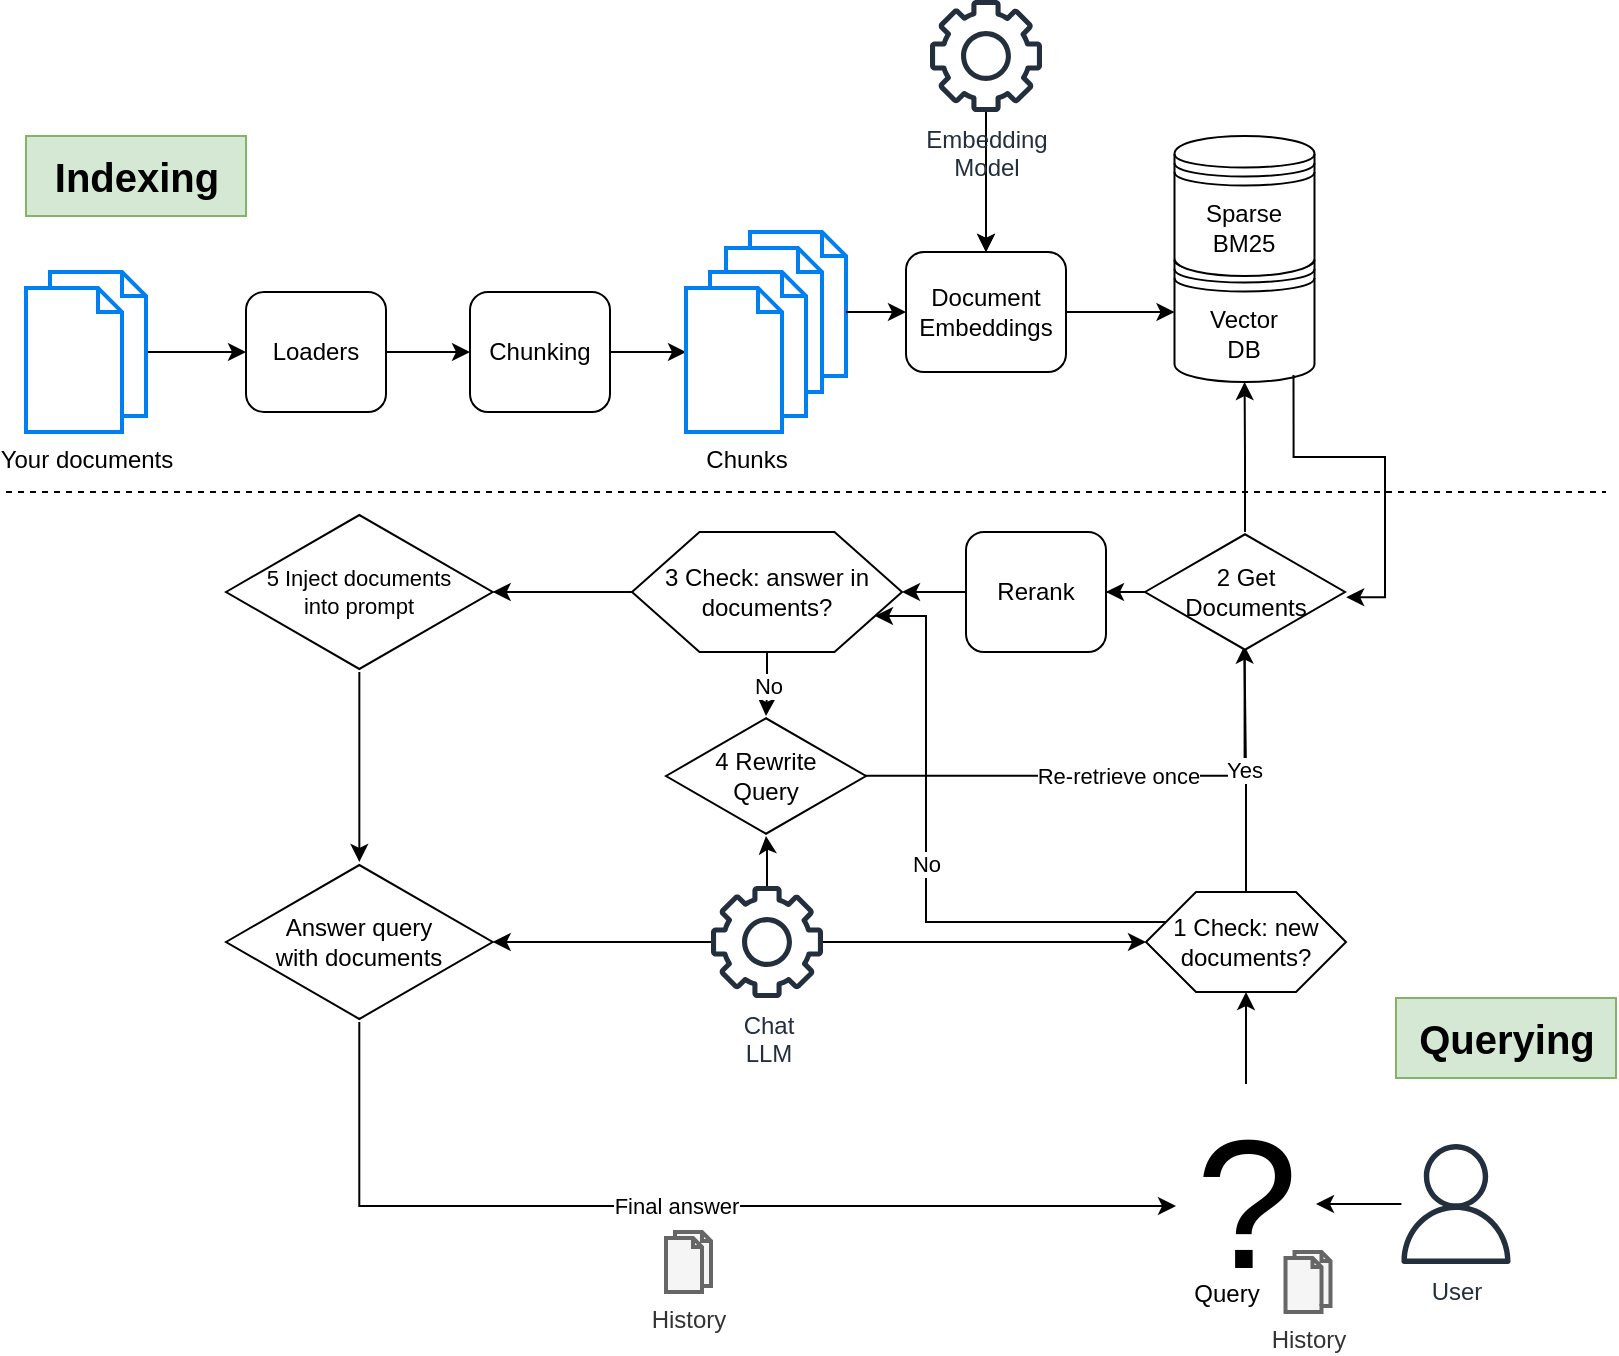 <mxfile version="24.6.3" type="device">
  <diagram name="Page-1" id="7csyN0cyG2ocL0HD3IHv">
    <mxGraphModel dx="1434" dy="1846" grid="1" gridSize="10" guides="1" tooltips="1" connect="1" arrows="1" fold="1" page="1" pageScale="1" pageWidth="850" pageHeight="1100" math="0" shadow="0">
      <root>
        <mxCell id="0" />
        <mxCell id="1" parent="0" />
        <mxCell id="njQcOx4c6HiZkvVS5jOr-52" value="Re-retrieve once" style="edgeStyle=orthogonalEdgeStyle;rounded=0;orthogonalLoop=1;jettySize=auto;html=1;exitX=0.996;exitY=0.498;exitDx=0;exitDy=0;exitPerimeter=0;entryX=0.498;entryY=0.97;entryDx=0;entryDy=0;entryPerimeter=0;endArrow=none;endFill=0;" edge="1" parent="1" source="njQcOx4c6HiZkvVS5jOr-49" target="njQcOx4c6HiZkvVS5jOr-44">
          <mxGeometry relative="1" as="geometry">
            <mxPoint x="451" y="332" as="sourcePoint" />
            <mxPoint x="640" y="270" as="targetPoint" />
          </mxGeometry>
        </mxCell>
        <mxCell id="njQcOx4c6HiZkvVS5jOr-5" value="" style="edgeStyle=orthogonalEdgeStyle;rounded=0;orthogonalLoop=1;jettySize=auto;html=1;" edge="1" parent="1" source="njQcOx4c6HiZkvVS5jOr-1" target="njQcOx4c6HiZkvVS5jOr-4">
          <mxGeometry relative="1" as="geometry" />
        </mxCell>
        <mxCell id="njQcOx4c6HiZkvVS5jOr-1" value="Loaders" style="rounded=1;whiteSpace=wrap;html=1;" vertex="1" parent="1">
          <mxGeometry x="140" y="90" width="70" height="60" as="geometry" />
        </mxCell>
        <mxCell id="njQcOx4c6HiZkvVS5jOr-3" value="" style="edgeStyle=orthogonalEdgeStyle;rounded=0;orthogonalLoop=1;jettySize=auto;html=1;" edge="1" parent="1" source="njQcOx4c6HiZkvVS5jOr-2" target="njQcOx4c6HiZkvVS5jOr-1">
          <mxGeometry relative="1" as="geometry" />
        </mxCell>
        <mxCell id="njQcOx4c6HiZkvVS5jOr-2" value="Your documents" style="html=1;verticalLabelPosition=bottom;align=center;labelBackgroundColor=#ffffff;verticalAlign=top;strokeWidth=2;strokeColor=#0080F0;shadow=0;dashed=0;shape=mxgraph.ios7.icons.documents;" vertex="1" parent="1">
          <mxGeometry x="30" y="80" width="60" height="80" as="geometry" />
        </mxCell>
        <mxCell id="njQcOx4c6HiZkvVS5jOr-9" value="" style="edgeStyle=orthogonalEdgeStyle;rounded=0;orthogonalLoop=1;jettySize=auto;html=1;" edge="1" parent="1" source="njQcOx4c6HiZkvVS5jOr-4" target="njQcOx4c6HiZkvVS5jOr-7">
          <mxGeometry relative="1" as="geometry" />
        </mxCell>
        <mxCell id="njQcOx4c6HiZkvVS5jOr-4" value="Chunking" style="rounded=1;whiteSpace=wrap;html=1;" vertex="1" parent="1">
          <mxGeometry x="252" y="90" width="70" height="60" as="geometry" />
        </mxCell>
        <mxCell id="njQcOx4c6HiZkvVS5jOr-8" value="" style="group" vertex="1" connectable="0" parent="1">
          <mxGeometry x="360" y="60" width="80" height="100" as="geometry" />
        </mxCell>
        <mxCell id="njQcOx4c6HiZkvVS5jOr-6" value="&lt;div&gt;&lt;br&gt;&lt;/div&gt;" style="html=1;verticalLabelPosition=bottom;align=center;labelBackgroundColor=#ffffff;verticalAlign=top;strokeWidth=2;strokeColor=#0080F0;shadow=0;dashed=0;shape=mxgraph.ios7.icons.documents;" vertex="1" parent="njQcOx4c6HiZkvVS5jOr-8">
          <mxGeometry x="20" width="60" height="80" as="geometry" />
        </mxCell>
        <mxCell id="njQcOx4c6HiZkvVS5jOr-7" value="Chunks" style="html=1;verticalLabelPosition=bottom;align=center;labelBackgroundColor=#ffffff;verticalAlign=top;strokeWidth=2;strokeColor=#0080F0;shadow=0;dashed=0;shape=mxgraph.ios7.icons.documents;" vertex="1" parent="njQcOx4c6HiZkvVS5jOr-8">
          <mxGeometry y="20" width="60" height="80" as="geometry" />
        </mxCell>
        <mxCell id="njQcOx4c6HiZkvVS5jOr-16" value="" style="edgeStyle=orthogonalEdgeStyle;rounded=0;orthogonalLoop=1;jettySize=auto;html=1;" edge="1" parent="1" source="njQcOx4c6HiZkvVS5jOr-10" target="njQcOx4c6HiZkvVS5jOr-15">
          <mxGeometry relative="1" as="geometry" />
        </mxCell>
        <mxCell id="njQcOx4c6HiZkvVS5jOr-10" value="&lt;div&gt;Document&lt;/div&gt;&lt;div&gt;Embeddings&lt;br&gt;&lt;/div&gt;" style="rounded=1;whiteSpace=wrap;html=1;" vertex="1" parent="1">
          <mxGeometry x="470" y="70" width="80" height="60" as="geometry" />
        </mxCell>
        <mxCell id="njQcOx4c6HiZkvVS5jOr-17" value="" style="edgeStyle=orthogonalEdgeStyle;rounded=0;orthogonalLoop=1;jettySize=auto;html=1;" edge="1" parent="1" source="njQcOx4c6HiZkvVS5jOr-73" target="njQcOx4c6HiZkvVS5jOr-10">
          <mxGeometry relative="1" as="geometry">
            <mxPoint x="510" y="8" as="sourcePoint" />
          </mxGeometry>
        </mxCell>
        <mxCell id="njQcOx4c6HiZkvVS5jOr-14" value="" style="edgeStyle=orthogonalEdgeStyle;rounded=0;orthogonalLoop=1;jettySize=auto;html=1;" edge="1" parent="1" source="njQcOx4c6HiZkvVS5jOr-6" target="njQcOx4c6HiZkvVS5jOr-10">
          <mxGeometry relative="1" as="geometry" />
        </mxCell>
        <mxCell id="njQcOx4c6HiZkvVS5jOr-15" value="&lt;div&gt;Vector&lt;/div&gt;&lt;div&gt;DB&lt;/div&gt;" style="shape=datastore;whiteSpace=wrap;html=1;" vertex="1" parent="1">
          <mxGeometry x="604.25" y="65" width="70" height="70" as="geometry" />
        </mxCell>
        <mxCell id="njQcOx4c6HiZkvVS5jOr-20" value="" style="edgeStyle=orthogonalEdgeStyle;rounded=0;orthogonalLoop=1;jettySize=auto;html=1;" edge="1" parent="1" source="njQcOx4c6HiZkvVS5jOr-18" target="njQcOx4c6HiZkvVS5jOr-81">
          <mxGeometry relative="1" as="geometry">
            <mxPoint x="660.75" y="546" as="targetPoint" />
          </mxGeometry>
        </mxCell>
        <mxCell id="njQcOx4c6HiZkvVS5jOr-18" value="User" style="sketch=0;outlineConnect=0;fontColor=#232F3E;gradientColor=none;fillColor=#232F3D;strokeColor=none;dashed=0;verticalLabelPosition=bottom;verticalAlign=top;align=center;html=1;fontSize=12;fontStyle=0;aspect=fixed;pointerEvents=1;shape=mxgraph.aws4.user;" vertex="1" parent="1">
          <mxGeometry x="715" y="516" width="60" height="60" as="geometry" />
        </mxCell>
        <mxCell id="njQcOx4c6HiZkvVS5jOr-28" value="" style="edgeStyle=orthogonalEdgeStyle;rounded=0;orthogonalLoop=1;jettySize=auto;html=1;" edge="1" parent="1" source="njQcOx4c6HiZkvVS5jOr-76" target="njQcOx4c6HiZkvVS5jOr-26">
          <mxGeometry relative="1" as="geometry">
            <mxPoint x="429.778" y="415" as="sourcePoint" />
          </mxGeometry>
        </mxCell>
        <mxCell id="njQcOx4c6HiZkvVS5jOr-59" value="" style="edgeStyle=orthogonalEdgeStyle;rounded=0;orthogonalLoop=1;jettySize=auto;html=1;" edge="1" parent="1" source="njQcOx4c6HiZkvVS5jOr-76" target="njQcOx4c6HiZkvVS5jOr-57">
          <mxGeometry relative="1" as="geometry">
            <mxPoint x="370.222" y="415" as="sourcePoint" />
          </mxGeometry>
        </mxCell>
        <mxCell id="njQcOx4c6HiZkvVS5jOr-29" value="Yes" style="edgeStyle=orthogonalEdgeStyle;rounded=0;orthogonalLoop=1;jettySize=auto;html=1;exitX=0.5;exitY=0;exitDx=0;exitDy=0;entryX=0.497;entryY=0.947;entryDx=0;entryDy=0;entryPerimeter=0;" edge="1" parent="1" source="njQcOx4c6HiZkvVS5jOr-26" target="njQcOx4c6HiZkvVS5jOr-44">
          <mxGeometry relative="1" as="geometry">
            <mxPoint x="639" y="276" as="targetPoint" />
          </mxGeometry>
        </mxCell>
        <mxCell id="njQcOx4c6HiZkvVS5jOr-54" value="No" style="edgeStyle=elbowEdgeStyle;rounded=0;orthogonalLoop=1;jettySize=auto;html=1;exitX=0;exitY=0.25;exitDx=0;exitDy=0;entryX=1;entryY=0.75;entryDx=0;entryDy=0;" edge="1" parent="1" source="njQcOx4c6HiZkvVS5jOr-26" target="njQcOx4c6HiZkvVS5jOr-47">
          <mxGeometry relative="1" as="geometry">
            <mxPoint x="500" y="290" as="targetPoint" />
            <Array as="points">
              <mxPoint x="480" y="320" />
            </Array>
          </mxGeometry>
        </mxCell>
        <mxCell id="njQcOx4c6HiZkvVS5jOr-26" value="1 Check: new documents?" style="shape=hexagon;perimeter=hexagonPerimeter2;whiteSpace=wrap;html=1;size=0.25" vertex="1" parent="1">
          <mxGeometry x="590" y="390" width="100" height="50" as="geometry" />
        </mxCell>
        <mxCell id="njQcOx4c6HiZkvVS5jOr-27" value="" style="edgeStyle=orthogonalEdgeStyle;rounded=0;orthogonalLoop=1;jettySize=auto;html=1;" edge="1" parent="1" source="njQcOx4c6HiZkvVS5jOr-81" target="njQcOx4c6HiZkvVS5jOr-26">
          <mxGeometry relative="1" as="geometry">
            <mxPoint x="640.31" y="501.089" as="sourcePoint" />
          </mxGeometry>
        </mxCell>
        <mxCell id="njQcOx4c6HiZkvVS5jOr-31" value="&lt;div&gt;Sparse&lt;/div&gt;&lt;div&gt;BM25&lt;br&gt;&lt;/div&gt;" style="shape=datastore;whiteSpace=wrap;html=1;" vertex="1" parent="1">
          <mxGeometry x="604.25" y="12" width="70" height="70" as="geometry" />
        </mxCell>
        <mxCell id="njQcOx4c6HiZkvVS5jOr-45" value="" style="edgeStyle=orthogonalEdgeStyle;rounded=0;orthogonalLoop=1;jettySize=auto;html=1;" edge="1" parent="1" source="njQcOx4c6HiZkvVS5jOr-44" target="njQcOx4c6HiZkvVS5jOr-15">
          <mxGeometry relative="1" as="geometry" />
        </mxCell>
        <mxCell id="njQcOx4c6HiZkvVS5jOr-65" value="" style="edgeStyle=orthogonalEdgeStyle;rounded=0;orthogonalLoop=1;jettySize=auto;html=1;" edge="1" parent="1" source="njQcOx4c6HiZkvVS5jOr-44" target="njQcOx4c6HiZkvVS5jOr-63">
          <mxGeometry relative="1" as="geometry" />
        </mxCell>
        <mxCell id="njQcOx4c6HiZkvVS5jOr-44" value="&lt;div&gt;2 Get&lt;/div&gt;&lt;div&gt;Documents&lt;/div&gt;" style="html=1;whiteSpace=wrap;aspect=fixed;shape=isoRectangle;" vertex="1" parent="1">
          <mxGeometry x="589.5" y="210" width="100" height="60" as="geometry" />
        </mxCell>
        <mxCell id="njQcOx4c6HiZkvVS5jOr-46" style="edgeStyle=orthogonalEdgeStyle;rounded=0;orthogonalLoop=1;jettySize=auto;html=1;exitX=0.85;exitY=0.95;exitDx=0;exitDy=0;exitPerimeter=0;entryX=1.006;entryY=0.543;entryDx=0;entryDy=0;entryPerimeter=0;" edge="1" parent="1" source="njQcOx4c6HiZkvVS5jOr-15" target="njQcOx4c6HiZkvVS5jOr-44">
          <mxGeometry relative="1" as="geometry" />
        </mxCell>
        <mxCell id="njQcOx4c6HiZkvVS5jOr-51" value="No" style="edgeStyle=orthogonalEdgeStyle;rounded=0;orthogonalLoop=1;jettySize=auto;html=1;" edge="1" parent="1" source="njQcOx4c6HiZkvVS5jOr-47" target="njQcOx4c6HiZkvVS5jOr-49">
          <mxGeometry relative="1" as="geometry" />
        </mxCell>
        <mxCell id="njQcOx4c6HiZkvVS5jOr-56" value="" style="edgeStyle=orthogonalEdgeStyle;rounded=0;orthogonalLoop=1;jettySize=auto;html=1;" edge="1" parent="1" source="njQcOx4c6HiZkvVS5jOr-47" target="njQcOx4c6HiZkvVS5jOr-55">
          <mxGeometry relative="1" as="geometry" />
        </mxCell>
        <mxCell id="njQcOx4c6HiZkvVS5jOr-47" value="3 Check: answer in documents?" style="shape=hexagon;perimeter=hexagonPerimeter2;whiteSpace=wrap;html=1;size=0.25" vertex="1" parent="1">
          <mxGeometry x="333" y="210" width="135" height="60" as="geometry" />
        </mxCell>
        <mxCell id="njQcOx4c6HiZkvVS5jOr-49" value="&lt;div&gt;4 Rewrite&lt;/div&gt;&lt;div&gt;Query&lt;br&gt;&lt;/div&gt;" style="html=1;whiteSpace=wrap;aspect=fixed;shape=isoRectangle;" vertex="1" parent="1">
          <mxGeometry x="350" y="302" width="100" height="60" as="geometry" />
        </mxCell>
        <mxCell id="njQcOx4c6HiZkvVS5jOr-58" value="" style="edgeStyle=orthogonalEdgeStyle;rounded=0;orthogonalLoop=1;jettySize=auto;html=1;" edge="1" parent="1" source="njQcOx4c6HiZkvVS5jOr-55" target="njQcOx4c6HiZkvVS5jOr-57">
          <mxGeometry relative="1" as="geometry" />
        </mxCell>
        <mxCell id="njQcOx4c6HiZkvVS5jOr-55" value="&lt;div style=&quot;font-size: 11px;&quot;&gt;5 Inject documents&lt;/div&gt;&lt;div style=&quot;font-size: 11px;&quot;&gt;into prompt&lt;br style=&quot;font-size: 11px;&quot;&gt;&lt;/div&gt;" style="html=1;whiteSpace=wrap;aspect=fixed;shape=isoRectangle;fontSize=11;" vertex="1" parent="1">
          <mxGeometry x="130" y="200" width="133.34" height="80" as="geometry" />
        </mxCell>
        <mxCell id="njQcOx4c6HiZkvVS5jOr-57" value="&lt;div style=&quot;font-size: 12px;&quot;&gt;Answer query&lt;/div&gt;&lt;div style=&quot;font-size: 12px;&quot;&gt;with documents&lt;br style=&quot;font-size: 12px;&quot;&gt;&lt;/div&gt;" style="html=1;whiteSpace=wrap;aspect=fixed;shape=isoRectangle;fontSize=12;" vertex="1" parent="1">
          <mxGeometry x="130" y="375" width="133.34" height="80" as="geometry" />
        </mxCell>
        <mxCell id="njQcOx4c6HiZkvVS5jOr-60" value="Final answer" style="edgeStyle=orthogonalEdgeStyle;rounded=0;orthogonalLoop=1;jettySize=auto;html=1;" edge="1" parent="1" source="njQcOx4c6HiZkvVS5jOr-57" target="njQcOx4c6HiZkvVS5jOr-81">
          <mxGeometry relative="1" as="geometry">
            <mxPoint x="619.75" y="547.034" as="targetPoint" />
            <Array as="points">
              <mxPoint x="197" y="547" />
            </Array>
          </mxGeometry>
        </mxCell>
        <mxCell id="njQcOx4c6HiZkvVS5jOr-61" value="History" style="html=1;verticalLabelPosition=bottom;align=center;labelBackgroundColor=#ffffff;verticalAlign=top;strokeWidth=2;strokeColor=#666666;shadow=0;dashed=0;shape=mxgraph.ios7.icons.documents;fillColor=#f5f5f5;fontColor=#333333;" vertex="1" parent="1">
          <mxGeometry x="350" y="560" width="22.5" height="30" as="geometry" />
        </mxCell>
        <mxCell id="njQcOx4c6HiZkvVS5jOr-66" value="" style="edgeStyle=orthogonalEdgeStyle;rounded=0;orthogonalLoop=1;jettySize=auto;html=1;" edge="1" parent="1" source="njQcOx4c6HiZkvVS5jOr-63" target="njQcOx4c6HiZkvVS5jOr-47">
          <mxGeometry relative="1" as="geometry" />
        </mxCell>
        <mxCell id="njQcOx4c6HiZkvVS5jOr-63" value="Rerank" style="rounded=1;whiteSpace=wrap;html=1;" vertex="1" parent="1">
          <mxGeometry x="500" y="210" width="70" height="60" as="geometry" />
        </mxCell>
        <mxCell id="njQcOx4c6HiZkvVS5jOr-75" value="" style="edgeStyle=orthogonalEdgeStyle;rounded=0;orthogonalLoop=1;jettySize=auto;html=1;" edge="1" parent="1" source="njQcOx4c6HiZkvVS5jOr-73" target="njQcOx4c6HiZkvVS5jOr-10">
          <mxGeometry relative="1" as="geometry" />
        </mxCell>
        <mxCell id="njQcOx4c6HiZkvVS5jOr-73" value="Embedding&lt;br&gt;Model" style="sketch=0;outlineConnect=0;fontColor=#232F3E;gradientColor=none;fillColor=#232F3D;strokeColor=none;dashed=0;verticalLabelPosition=bottom;verticalAlign=top;align=center;html=1;fontSize=12;fontStyle=0;aspect=fixed;pointerEvents=1;shape=mxgraph.aws4.gear;" vertex="1" parent="1">
          <mxGeometry x="482" y="-56" width="56" height="56" as="geometry" />
        </mxCell>
        <mxCell id="njQcOx4c6HiZkvVS5jOr-77" value="" style="edgeStyle=orthogonalEdgeStyle;rounded=0;orthogonalLoop=1;jettySize=auto;html=1;" edge="1" parent="1" source="njQcOx4c6HiZkvVS5jOr-76" target="njQcOx4c6HiZkvVS5jOr-49">
          <mxGeometry relative="1" as="geometry" />
        </mxCell>
        <mxCell id="njQcOx4c6HiZkvVS5jOr-76" value="Chat&lt;br&gt;LLM" style="sketch=0;outlineConnect=0;fontColor=#232F3E;gradientColor=none;fillColor=#232F3D;strokeColor=none;dashed=0;verticalLabelPosition=bottom;verticalAlign=top;align=center;html=1;fontSize=12;fontStyle=0;aspect=fixed;pointerEvents=1;shape=mxgraph.aws4.gear;" vertex="1" parent="1">
          <mxGeometry x="372.5" y="387" width="56" height="56" as="geometry" />
        </mxCell>
        <mxCell id="njQcOx4c6HiZkvVS5jOr-21" value="History" style="html=1;verticalLabelPosition=bottom;align=center;labelBackgroundColor=#ffffff;verticalAlign=top;strokeWidth=2;strokeColor=#666666;shadow=0;dashed=0;shape=mxgraph.ios7.icons.documents;fillColor=#f5f5f5;fontColor=#333333;" vertex="1" parent="1">
          <mxGeometry x="659.75" y="570" width="22.5" height="30" as="geometry" />
        </mxCell>
        <mxCell id="njQcOx4c6HiZkvVS5jOr-81" value="?" style="text;html=1;align=center;verticalAlign=middle;resizable=0;points=[];autosize=1;strokeColor=none;fillColor=none;fontSize=92;" vertex="1" parent="1">
          <mxGeometry x="605" y="486" width="70" height="120" as="geometry" />
        </mxCell>
        <mxCell id="njQcOx4c6HiZkvVS5jOr-83" value="Query" style="text;html=1;align=center;verticalAlign=middle;resizable=0;points=[];autosize=1;strokeColor=none;fillColor=none;" vertex="1" parent="1">
          <mxGeometry x="599.75" y="576" width="60" height="30" as="geometry" />
        </mxCell>
        <mxCell id="njQcOx4c6HiZkvVS5jOr-84" value="" style="endArrow=none;dashed=1;html=1;rounded=0;" edge="1" parent="1">
          <mxGeometry width="50" height="50" relative="1" as="geometry">
            <mxPoint x="20" y="190" as="sourcePoint" />
            <mxPoint x="820" y="190" as="targetPoint" />
          </mxGeometry>
        </mxCell>
        <mxCell id="njQcOx4c6HiZkvVS5jOr-85" value="&lt;b&gt;&lt;font style=&quot;font-size: 20px;&quot;&gt;Indexing&lt;/font&gt;&lt;/b&gt;" style="text;html=1;align=center;verticalAlign=middle;resizable=0;points=[];autosize=1;strokeColor=#82b366;fillColor=#d5e8d4;" vertex="1" parent="1">
          <mxGeometry x="30" y="12" width="110" height="40" as="geometry" />
        </mxCell>
        <mxCell id="njQcOx4c6HiZkvVS5jOr-86" value="&lt;font style=&quot;font-size: 20px;&quot;&gt;&lt;b&gt;Querying&lt;/b&gt;&lt;/font&gt;" style="text;html=1;align=center;verticalAlign=middle;resizable=0;points=[];autosize=1;strokeColor=#82b366;fillColor=#d5e8d4;" vertex="1" parent="1">
          <mxGeometry x="715" y="443" width="110" height="40" as="geometry" />
        </mxCell>
      </root>
    </mxGraphModel>
  </diagram>
</mxfile>
